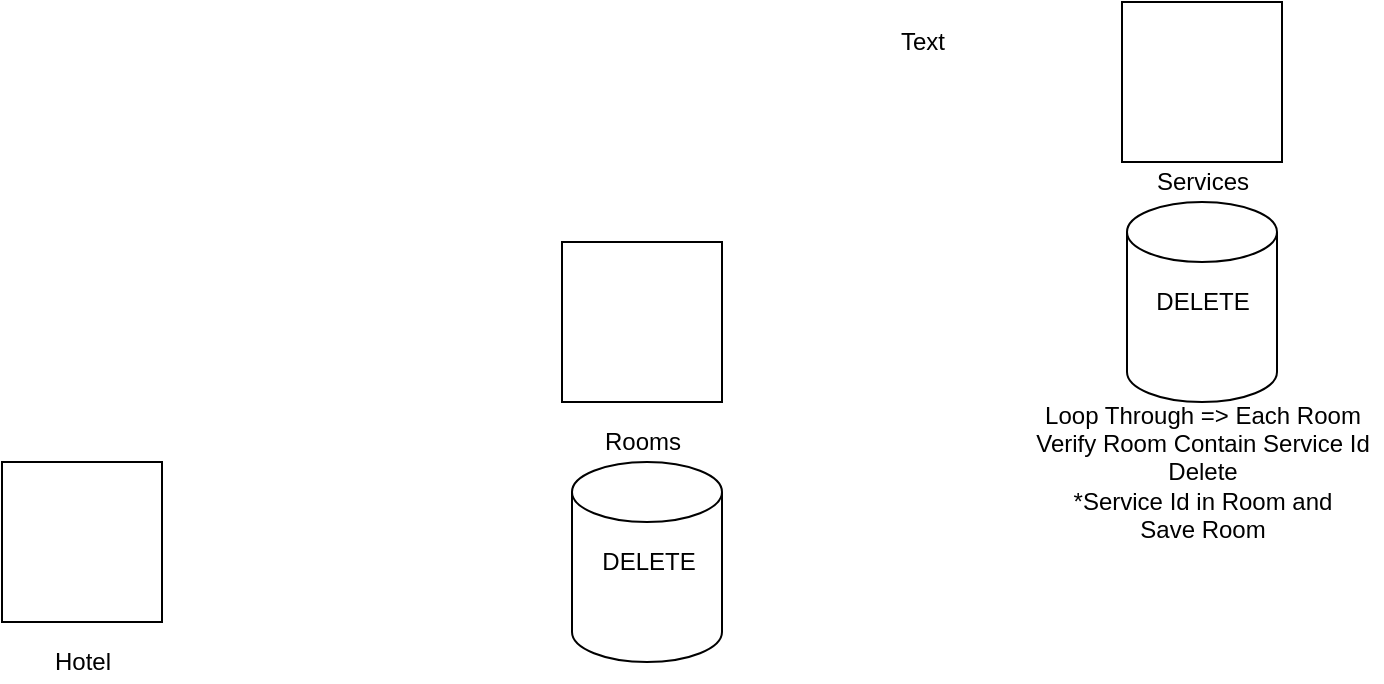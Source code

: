 <mxfile version="18.0.2" type="github">
  <diagram id="gPcOBo8kpesIldpiL-uF" name="Page-1">
    <mxGraphModel dx="1038" dy="588" grid="1" gridSize="10" guides="1" tooltips="1" connect="1" arrows="1" fold="1" page="1" pageScale="1" pageWidth="850" pageHeight="1100" math="0" shadow="0">
      <root>
        <mxCell id="0" />
        <mxCell id="1" parent="0" />
        <mxCell id="owPv3PRb5_aLN4KaXjo2-1" value="" style="whiteSpace=wrap;html=1;aspect=fixed;" vertex="1" parent="1">
          <mxGeometry x="680" width="80" height="80" as="geometry" />
        </mxCell>
        <mxCell id="owPv3PRb5_aLN4KaXjo2-2" value="Services&lt;br&gt;" style="text;html=1;align=center;verticalAlign=middle;resizable=0;points=[];autosize=1;strokeColor=none;fillColor=none;" vertex="1" parent="1">
          <mxGeometry x="690" y="80" width="60" height="20" as="geometry" />
        </mxCell>
        <mxCell id="owPv3PRb5_aLN4KaXjo2-3" value="" style="whiteSpace=wrap;html=1;aspect=fixed;" vertex="1" parent="1">
          <mxGeometry x="400" y="120" width="80" height="80" as="geometry" />
        </mxCell>
        <mxCell id="owPv3PRb5_aLN4KaXjo2-4" value="" style="whiteSpace=wrap;html=1;aspect=fixed;" vertex="1" parent="1">
          <mxGeometry x="120" y="230" width="80" height="80" as="geometry" />
        </mxCell>
        <mxCell id="owPv3PRb5_aLN4KaXjo2-5" value="Rooms&lt;br&gt;" style="text;html=1;align=center;verticalAlign=middle;resizable=0;points=[];autosize=1;strokeColor=none;fillColor=none;" vertex="1" parent="1">
          <mxGeometry x="415" y="210" width="50" height="20" as="geometry" />
        </mxCell>
        <mxCell id="owPv3PRb5_aLN4KaXjo2-6" value="Hotel&lt;br&gt;" style="text;html=1;align=center;verticalAlign=middle;resizable=0;points=[];autosize=1;strokeColor=none;fillColor=none;" vertex="1" parent="1">
          <mxGeometry x="140" y="320" width="40" height="20" as="geometry" />
        </mxCell>
        <mxCell id="owPv3PRb5_aLN4KaXjo2-7" value="" style="shape=cylinder3;whiteSpace=wrap;html=1;boundedLbl=1;backgroundOutline=1;size=15;" vertex="1" parent="1">
          <mxGeometry x="405" y="230" width="75" height="100" as="geometry" />
        </mxCell>
        <mxCell id="owPv3PRb5_aLN4KaXjo2-9" value="DELETE&lt;br&gt;" style="text;html=1;align=center;verticalAlign=middle;resizable=0;points=[];autosize=1;strokeColor=none;fillColor=none;" vertex="1" parent="1">
          <mxGeometry x="412.5" y="270" width="60" height="20" as="geometry" />
        </mxCell>
        <mxCell id="owPv3PRb5_aLN4KaXjo2-11" value="" style="shape=cylinder3;whiteSpace=wrap;html=1;boundedLbl=1;backgroundOutline=1;size=15;" vertex="1" parent="1">
          <mxGeometry x="682.5" y="100" width="75" height="100" as="geometry" />
        </mxCell>
        <mxCell id="owPv3PRb5_aLN4KaXjo2-12" value="DELETE" style="text;html=1;align=center;verticalAlign=middle;resizable=0;points=[];autosize=1;strokeColor=none;fillColor=none;" vertex="1" parent="1">
          <mxGeometry x="690" y="140" width="60" height="20" as="geometry" />
        </mxCell>
        <mxCell id="owPv3PRb5_aLN4KaXjo2-13" value="Loop Through =&amp;gt; Each Room&lt;br&gt;Verify Room Contain Service Id&lt;br&gt;Delete &lt;br&gt;*Service Id in Room and&lt;br&gt;Save Room&lt;br&gt;" style="text;html=1;align=center;verticalAlign=middle;resizable=0;points=[];autosize=1;strokeColor=none;fillColor=none;" vertex="1" parent="1">
          <mxGeometry x="630" y="195" width="180" height="80" as="geometry" />
        </mxCell>
        <mxCell id="owPv3PRb5_aLN4KaXjo2-14" value="Text" style="text;html=1;align=center;verticalAlign=middle;resizable=0;points=[];autosize=1;strokeColor=none;fillColor=none;" vertex="1" parent="1">
          <mxGeometry x="560" y="10" width="40" height="20" as="geometry" />
        </mxCell>
      </root>
    </mxGraphModel>
  </diagram>
</mxfile>
